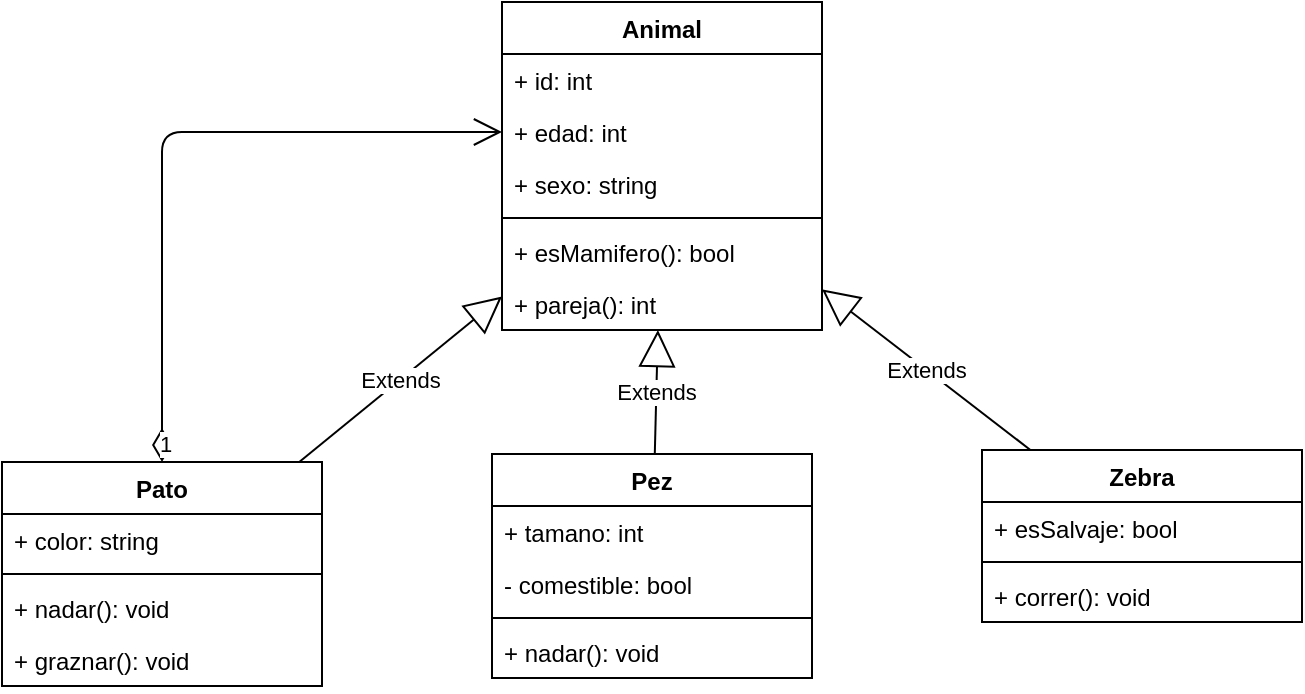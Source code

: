 <mxfile pages="1" version="11.2.2" type="device"><diagram id="-3eYjqqPzbt0mJEbsnZh" name="Page-1"><mxGraphModel dx="898" dy="503" grid="1" gridSize="10" guides="1" tooltips="1" connect="1" arrows="1" fold="1" page="1" pageScale="1" pageWidth="827" pageHeight="1169" math="0" shadow="0"><root><mxCell id="0"/><mxCell id="1" parent="0"/><mxCell id="VDleZtpJP4OSMNpLtCZ--7" value="Animal" style="swimlane;fontStyle=1;align=center;verticalAlign=top;childLayout=stackLayout;horizontal=1;startSize=26;horizontalStack=0;resizeParent=1;resizeParentMax=0;resizeLast=0;collapsible=1;marginBottom=0;" parent="1" vertex="1"><mxGeometry x="370" y="50" width="160" height="164" as="geometry"/></mxCell><mxCell id="VDleZtpJP4OSMNpLtCZ--14" value="+ id: int" style="text;strokeColor=none;fillColor=none;align=left;verticalAlign=top;spacingLeft=4;spacingRight=4;overflow=hidden;rotatable=0;points=[[0,0.5],[1,0.5]];portConstraint=eastwest;" parent="VDleZtpJP4OSMNpLtCZ--7" vertex="1"><mxGeometry y="26" width="160" height="26" as="geometry"/></mxCell><mxCell id="VDleZtpJP4OSMNpLtCZ--8" value="+ edad: int" style="text;strokeColor=none;fillColor=none;align=left;verticalAlign=top;spacingLeft=4;spacingRight=4;overflow=hidden;rotatable=0;points=[[0,0.5],[1,0.5]];portConstraint=eastwest;" parent="VDleZtpJP4OSMNpLtCZ--7" vertex="1"><mxGeometry y="52" width="160" height="26" as="geometry"/></mxCell><mxCell id="VDleZtpJP4OSMNpLtCZ--12" value="+ sexo: string" style="text;strokeColor=none;fillColor=none;align=left;verticalAlign=top;spacingLeft=4;spacingRight=4;overflow=hidden;rotatable=0;points=[[0,0.5],[1,0.5]];portConstraint=eastwest;" parent="VDleZtpJP4OSMNpLtCZ--7" vertex="1"><mxGeometry y="78" width="160" height="26" as="geometry"/></mxCell><mxCell id="VDleZtpJP4OSMNpLtCZ--9" value="" style="line;strokeWidth=1;fillColor=none;align=left;verticalAlign=middle;spacingTop=-1;spacingLeft=3;spacingRight=3;rotatable=0;labelPosition=right;points=[];portConstraint=eastwest;" parent="VDleZtpJP4OSMNpLtCZ--7" vertex="1"><mxGeometry y="104" width="160" height="8" as="geometry"/></mxCell><mxCell id="VDleZtpJP4OSMNpLtCZ--10" value="+ esMamifero(): bool" style="text;strokeColor=none;fillColor=none;align=left;verticalAlign=top;spacingLeft=4;spacingRight=4;overflow=hidden;rotatable=0;points=[[0,0.5],[1,0.5]];portConstraint=eastwest;" parent="VDleZtpJP4OSMNpLtCZ--7" vertex="1"><mxGeometry y="112" width="160" height="26" as="geometry"/></mxCell><mxCell id="VDleZtpJP4OSMNpLtCZ--13" value="+ pareja(): int" style="text;strokeColor=none;fillColor=none;align=left;verticalAlign=top;spacingLeft=4;spacingRight=4;overflow=hidden;rotatable=0;points=[[0,0.5],[1,0.5]];portConstraint=eastwest;" parent="VDleZtpJP4OSMNpLtCZ--7" vertex="1"><mxGeometry y="138" width="160" height="26" as="geometry"/></mxCell><mxCell id="VDleZtpJP4OSMNpLtCZ--15" value="Pato" style="swimlane;fontStyle=1;align=center;verticalAlign=top;childLayout=stackLayout;horizontal=1;startSize=26;horizontalStack=0;resizeParent=1;resizeParentMax=0;resizeLast=0;collapsible=1;marginBottom=0;" parent="1" vertex="1"><mxGeometry x="120" y="280" width="160" height="112" as="geometry"/></mxCell><mxCell id="VDleZtpJP4OSMNpLtCZ--16" value="+ color: string" style="text;strokeColor=none;fillColor=none;align=left;verticalAlign=top;spacingLeft=4;spacingRight=4;overflow=hidden;rotatable=0;points=[[0,0.5],[1,0.5]];portConstraint=eastwest;" parent="VDleZtpJP4OSMNpLtCZ--15" vertex="1"><mxGeometry y="26" width="160" height="26" as="geometry"/></mxCell><mxCell id="VDleZtpJP4OSMNpLtCZ--17" value="" style="line;strokeWidth=1;fillColor=none;align=left;verticalAlign=middle;spacingTop=-1;spacingLeft=3;spacingRight=3;rotatable=0;labelPosition=right;points=[];portConstraint=eastwest;" parent="VDleZtpJP4OSMNpLtCZ--15" vertex="1"><mxGeometry y="52" width="160" height="8" as="geometry"/></mxCell><mxCell id="VDleZtpJP4OSMNpLtCZ--18" value="+ nadar(): void" style="text;strokeColor=none;fillColor=none;align=left;verticalAlign=top;spacingLeft=4;spacingRight=4;overflow=hidden;rotatable=0;points=[[0,0.5],[1,0.5]];portConstraint=eastwest;" parent="VDleZtpJP4OSMNpLtCZ--15" vertex="1"><mxGeometry y="60" width="160" height="26" as="geometry"/></mxCell><mxCell id="VDleZtpJP4OSMNpLtCZ--27" value="+ graznar(): void" style="text;strokeColor=none;fillColor=none;align=left;verticalAlign=top;spacingLeft=4;spacingRight=4;overflow=hidden;rotatable=0;points=[[0,0.5],[1,0.5]];portConstraint=eastwest;" parent="VDleZtpJP4OSMNpLtCZ--15" vertex="1"><mxGeometry y="86" width="160" height="26" as="geometry"/></mxCell><mxCell id="VDleZtpJP4OSMNpLtCZ--19" value="Pez" style="swimlane;fontStyle=1;align=center;verticalAlign=top;childLayout=stackLayout;horizontal=1;startSize=26;horizontalStack=0;resizeParent=1;resizeParentMax=0;resizeLast=0;collapsible=1;marginBottom=0;" parent="1" vertex="1"><mxGeometry x="365" y="276" width="160" height="112" as="geometry"/></mxCell><mxCell id="VDleZtpJP4OSMNpLtCZ--20" value="+ tamano: int" style="text;strokeColor=none;fillColor=none;align=left;verticalAlign=top;spacingLeft=4;spacingRight=4;overflow=hidden;rotatable=0;points=[[0,0.5],[1,0.5]];portConstraint=eastwest;" parent="VDleZtpJP4OSMNpLtCZ--19" vertex="1"><mxGeometry y="26" width="160" height="26" as="geometry"/></mxCell><mxCell id="VDleZtpJP4OSMNpLtCZ--28" value="- comestible: bool" style="text;strokeColor=none;fillColor=none;align=left;verticalAlign=top;spacingLeft=4;spacingRight=4;overflow=hidden;rotatable=0;points=[[0,0.5],[1,0.5]];portConstraint=eastwest;" parent="VDleZtpJP4OSMNpLtCZ--19" vertex="1"><mxGeometry y="52" width="160" height="26" as="geometry"/></mxCell><mxCell id="VDleZtpJP4OSMNpLtCZ--21" value="" style="line;strokeWidth=1;fillColor=none;align=left;verticalAlign=middle;spacingTop=-1;spacingLeft=3;spacingRight=3;rotatable=0;labelPosition=right;points=[];portConstraint=eastwest;" parent="VDleZtpJP4OSMNpLtCZ--19" vertex="1"><mxGeometry y="78" width="160" height="8" as="geometry"/></mxCell><mxCell id="VDleZtpJP4OSMNpLtCZ--22" value="+ nadar(): void" style="text;strokeColor=none;fillColor=none;align=left;verticalAlign=top;spacingLeft=4;spacingRight=4;overflow=hidden;rotatable=0;points=[[0,0.5],[1,0.5]];portConstraint=eastwest;" parent="VDleZtpJP4OSMNpLtCZ--19" vertex="1"><mxGeometry y="86" width="160" height="26" as="geometry"/></mxCell><mxCell id="VDleZtpJP4OSMNpLtCZ--23" value="Zebra" style="swimlane;fontStyle=1;align=center;verticalAlign=top;childLayout=stackLayout;horizontal=1;startSize=26;horizontalStack=0;resizeParent=1;resizeParentMax=0;resizeLast=0;collapsible=1;marginBottom=0;" parent="1" vertex="1"><mxGeometry x="610" y="274" width="160" height="86" as="geometry"/></mxCell><mxCell id="VDleZtpJP4OSMNpLtCZ--24" value="+ esSalvaje: bool" style="text;strokeColor=none;fillColor=none;align=left;verticalAlign=top;spacingLeft=4;spacingRight=4;overflow=hidden;rotatable=0;points=[[0,0.5],[1,0.5]];portConstraint=eastwest;" parent="VDleZtpJP4OSMNpLtCZ--23" vertex="1"><mxGeometry y="26" width="160" height="26" as="geometry"/></mxCell><mxCell id="VDleZtpJP4OSMNpLtCZ--25" value="" style="line;strokeWidth=1;fillColor=none;align=left;verticalAlign=middle;spacingTop=-1;spacingLeft=3;spacingRight=3;rotatable=0;labelPosition=right;points=[];portConstraint=eastwest;" parent="VDleZtpJP4OSMNpLtCZ--23" vertex="1"><mxGeometry y="52" width="160" height="8" as="geometry"/></mxCell><mxCell id="VDleZtpJP4OSMNpLtCZ--26" value="+ correr(): void" style="text;strokeColor=none;fillColor=none;align=left;verticalAlign=top;spacingLeft=4;spacingRight=4;overflow=hidden;rotatable=0;points=[[0,0.5],[1,0.5]];portConstraint=eastwest;" parent="VDleZtpJP4OSMNpLtCZ--23" vertex="1"><mxGeometry y="60" width="160" height="26" as="geometry"/></mxCell><mxCell id="VDleZtpJP4OSMNpLtCZ--29" value="Extends" style="endArrow=block;endSize=16;endFill=0;html=1;" parent="1" source="VDleZtpJP4OSMNpLtCZ--15" target="VDleZtpJP4OSMNpLtCZ--7" edge="1"><mxGeometry width="160" relative="1" as="geometry"><mxPoint x="140" y="200" as="sourcePoint"/><mxPoint x="300" y="200" as="targetPoint"/></mxGeometry></mxCell><mxCell id="VDleZtpJP4OSMNpLtCZ--31" value="Extends" style="endArrow=block;endSize=16;endFill=0;html=1;" parent="1" source="VDleZtpJP4OSMNpLtCZ--19" target="VDleZtpJP4OSMNpLtCZ--7" edge="1"><mxGeometry width="160" relative="1" as="geometry"><mxPoint x="280" y="450" as="sourcePoint"/><mxPoint x="440" y="450" as="targetPoint"/></mxGeometry></mxCell><mxCell id="VDleZtpJP4OSMNpLtCZ--32" value="Extends" style="endArrow=block;endSize=16;endFill=0;html=1;" parent="1" source="VDleZtpJP4OSMNpLtCZ--23" target="VDleZtpJP4OSMNpLtCZ--7" edge="1"><mxGeometry width="160" relative="1" as="geometry"><mxPoint x="530" y="440" as="sourcePoint"/><mxPoint x="690" y="440" as="targetPoint"/></mxGeometry></mxCell><mxCell id="9NIbEEYuOHW4Dayk3NZ1-2" value="1" style="endArrow=open;html=1;endSize=12;startArrow=diamondThin;startSize=14;startFill=0;edgeStyle=orthogonalEdgeStyle;align=left;verticalAlign=bottom;entryX=0;entryY=0.5;entryDx=0;entryDy=0;" edge="1" parent="1" source="VDleZtpJP4OSMNpLtCZ--15" target="VDleZtpJP4OSMNpLtCZ--8"><mxGeometry x="-1" y="3" relative="1" as="geometry"><mxPoint x="210" y="150" as="sourcePoint"/><mxPoint x="370" y="150" as="targetPoint"/></mxGeometry></mxCell></root></mxGraphModel></diagram></mxfile>